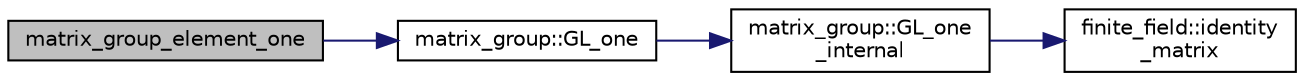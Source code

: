 digraph "matrix_group_element_one"
{
  edge [fontname="Helvetica",fontsize="10",labelfontname="Helvetica",labelfontsize="10"];
  node [fontname="Helvetica",fontsize="10",shape=record];
  rankdir="LR";
  Node7139 [label="matrix_group_element_one",height=0.2,width=0.4,color="black", fillcolor="grey75", style="filled", fontcolor="black"];
  Node7139 -> Node7140 [color="midnightblue",fontsize="10",style="solid",fontname="Helvetica"];
  Node7140 [label="matrix_group::GL_one",height=0.2,width=0.4,color="black", fillcolor="white", style="filled",URL="$d3/ded/classmatrix__group.html#a00890c674cedb856ad2c358aedb25b21"];
  Node7140 -> Node7141 [color="midnightblue",fontsize="10",style="solid",fontname="Helvetica"];
  Node7141 [label="matrix_group::GL_one\l_internal",height=0.2,width=0.4,color="black", fillcolor="white", style="filled",URL="$d3/ded/classmatrix__group.html#a308f9c0bb3c627134bf6d63a5c0721e9"];
  Node7141 -> Node7142 [color="midnightblue",fontsize="10",style="solid",fontname="Helvetica"];
  Node7142 [label="finite_field::identity\l_matrix",height=0.2,width=0.4,color="black", fillcolor="white", style="filled",URL="$df/d5a/classfinite__field.html#a4688997f80b8721560bccec986c23413"];
}
